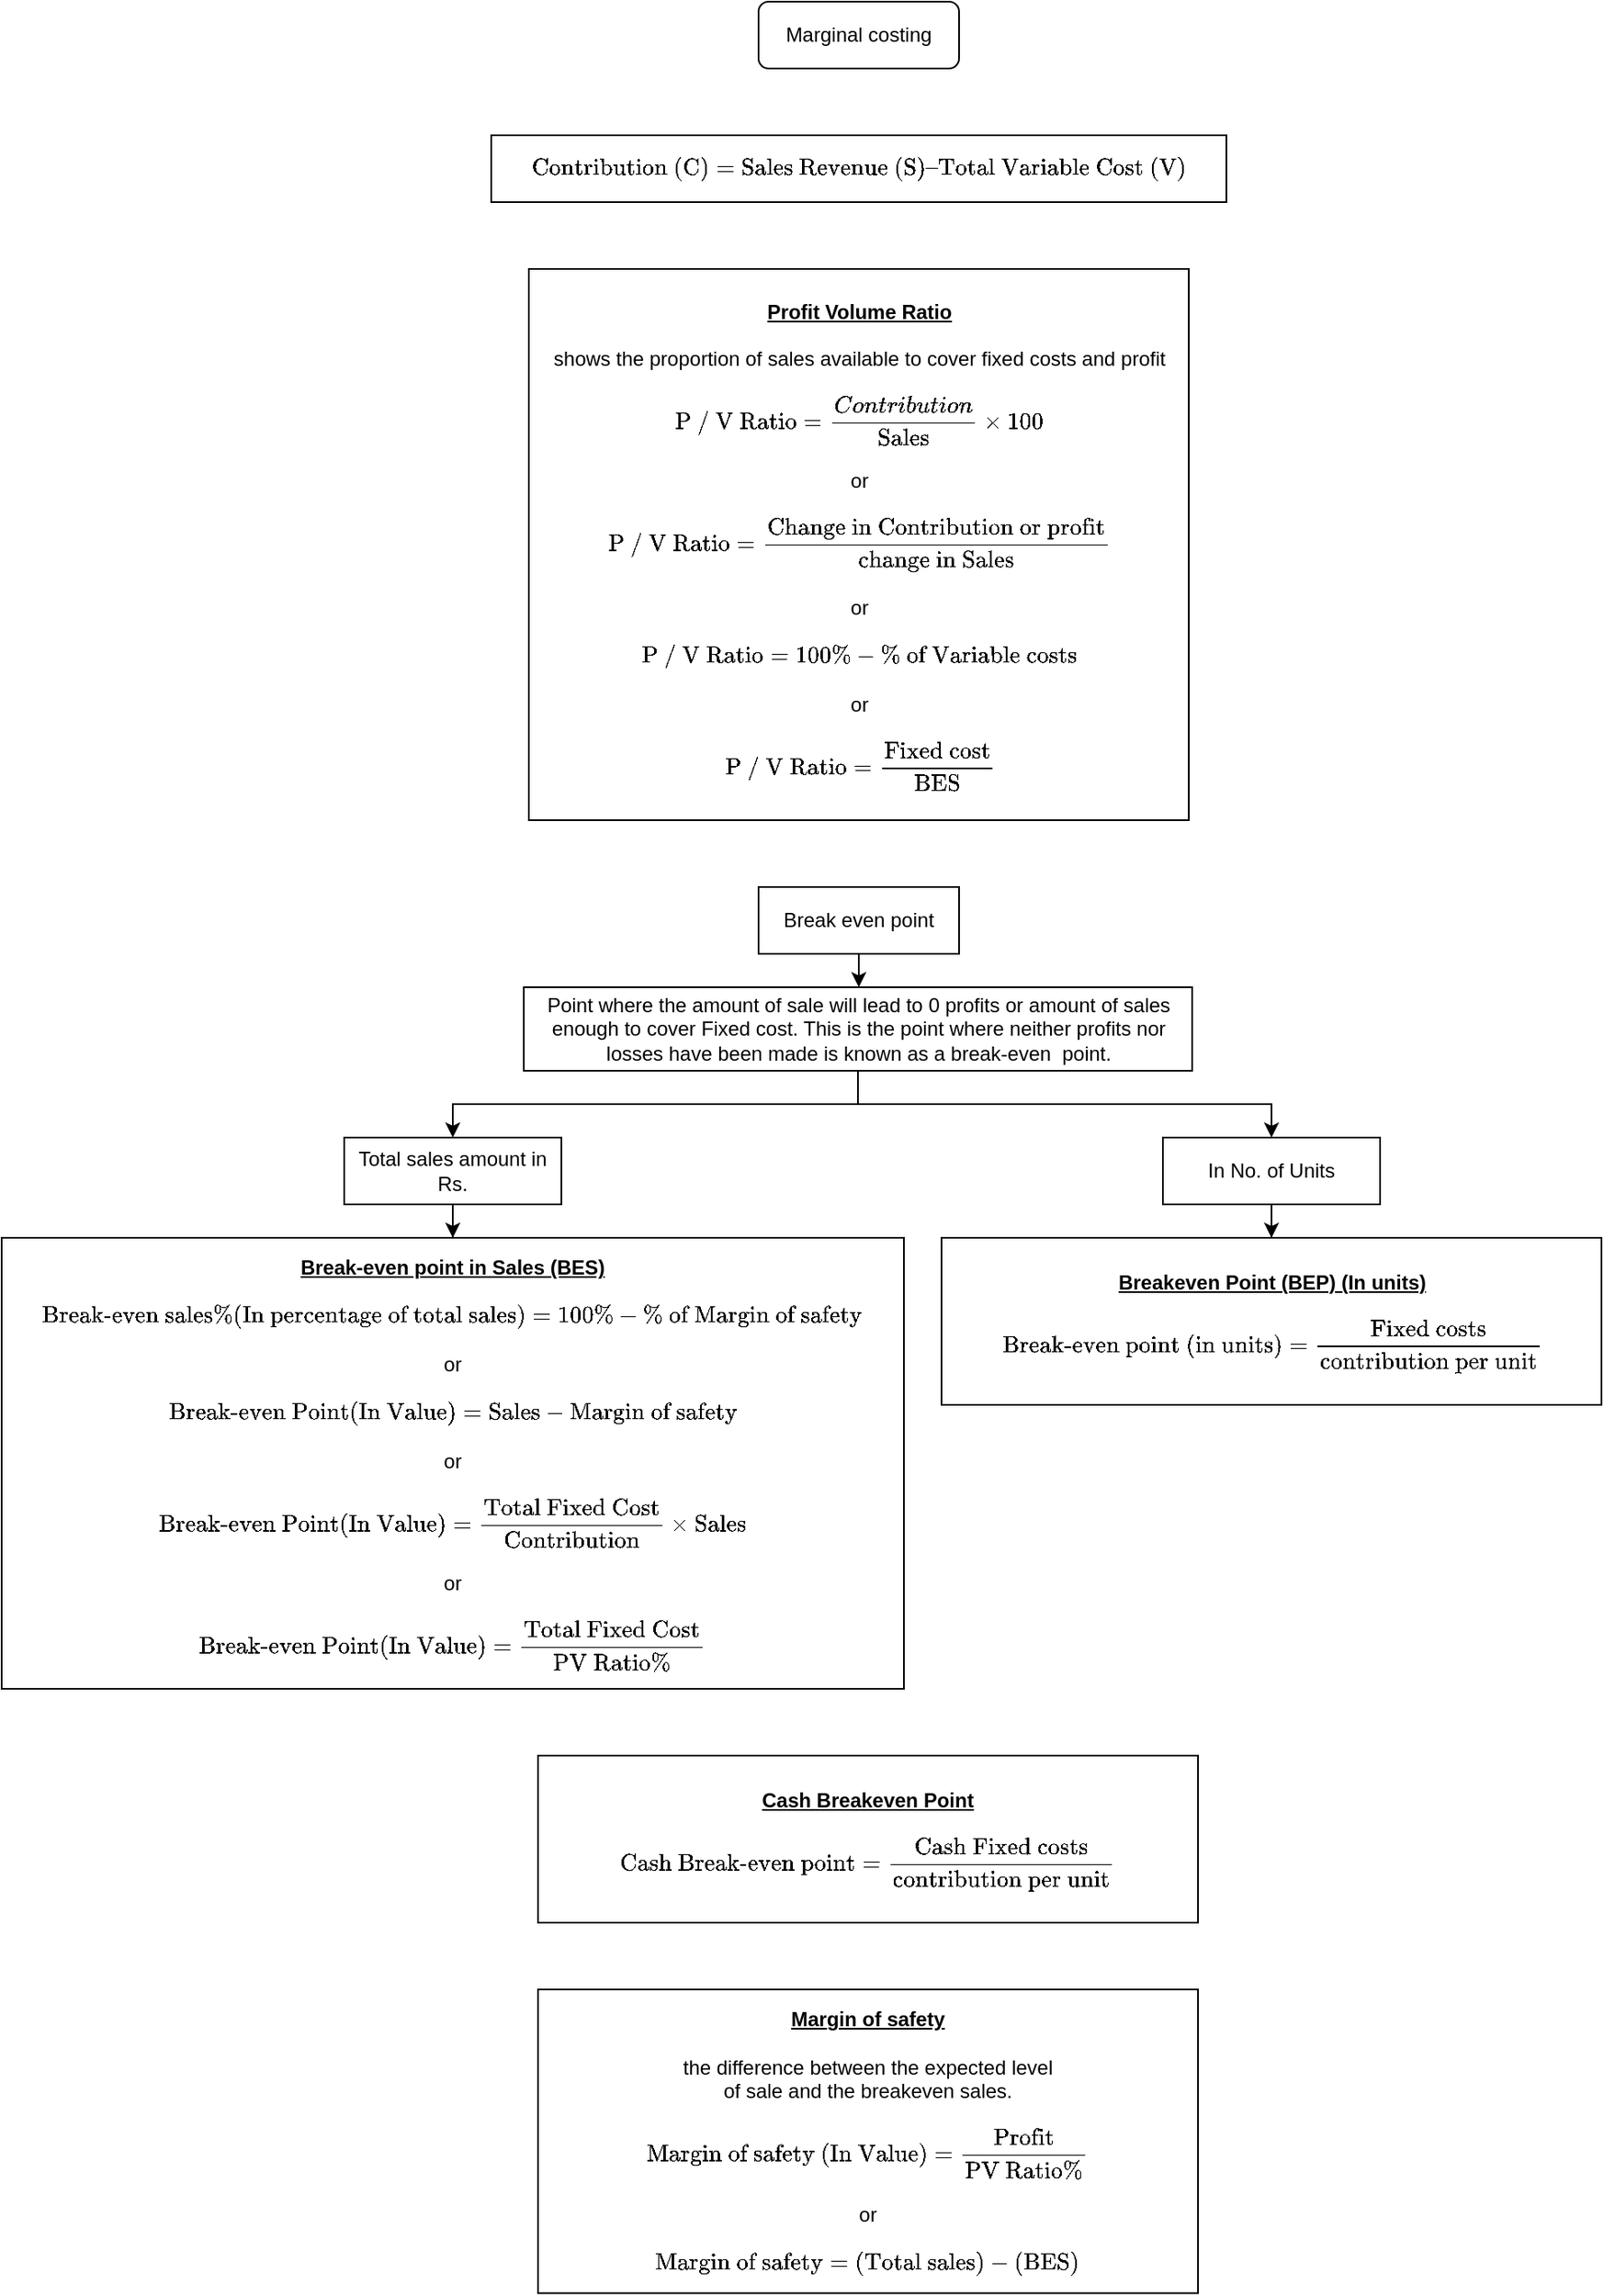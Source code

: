 <mxfile version="15.4.3" type="github">
  <diagram id="qRiUj2MOukWZC0kYqg6o" name="Page-1">
    <mxGraphModel dx="1958" dy="593" grid="1" gridSize="10" guides="1" tooltips="1" connect="1" arrows="1" fold="1" page="1" pageScale="1" pageWidth="850" pageHeight="1100" math="1" shadow="0">
      <root>
        <mxCell id="0" />
        <mxCell id="1" parent="0" />
        <mxCell id="y4PppQBV1pzuvYPeFtc6-1" value="Marginal costing" style="rounded=1;whiteSpace=wrap;html=1;" parent="1" vertex="1">
          <mxGeometry x="360" width="120" height="40" as="geometry" />
        </mxCell>
        <mxCell id="y4PppQBV1pzuvYPeFtc6-2" value="`\text{Contribution (C)} = \text{Sales Revenue (S)} – \text{Total Variable Cost (V)}`" style="rounded=0;whiteSpace=wrap;html=1;" parent="1" vertex="1">
          <mxGeometry x="200" y="80" width="440" height="40" as="geometry" />
        </mxCell>
        <mxCell id="y4PppQBV1pzuvYPeFtc6-4" value="&lt;div&gt;&lt;u&gt;&lt;b&gt;Profit Volume Ratio&lt;/b&gt;&lt;/u&gt;&lt;/div&gt;&lt;div&gt;&lt;u&gt;&lt;b&gt;&lt;br&gt;&lt;/b&gt;&lt;/u&gt;&lt;/div&gt;&lt;div&gt;shows the proportion of sales available to cover fixed costs and profit&lt;u&gt;&lt;b&gt;&lt;br&gt;&lt;/b&gt;&lt;/u&gt;&lt;/div&gt;&lt;div&gt;&lt;br&gt;&lt;/div&gt;&lt;div&gt;`\text{P / V Ratio} = (Contribution)/(\text{Sales}) xx 100`&lt;/div&gt;&lt;div&gt;&lt;br&gt;&lt;/div&gt;&lt;div&gt;or&lt;/div&gt;&lt;div&gt;&lt;br&gt;&lt;/div&gt;&lt;div&gt;`\text{P / V Ratio} = (\text{Change in Contribution or profit})/(\text{change in Sales}`&lt;/div&gt;&lt;div&gt;&lt;br&gt;&lt;/div&gt;&lt;div&gt;or&lt;br&gt;&lt;/div&gt;&lt;div&gt;&lt;br&gt;&lt;/div&gt;&lt;div&gt;&lt;div&gt;`\text{P / V Ratio} = 100%-\text{% of Variable costs}`&lt;/div&gt;&lt;div&gt;&lt;br&gt;&lt;/div&gt;&lt;div&gt;or&lt;/div&gt;&lt;div&gt;&lt;br&gt;&lt;/div&gt;&lt;div&gt;`\text{P / V Ratio} = (\text{Fixed cost})/(\text{BES}`&lt;br&gt;&lt;/div&gt;&lt;/div&gt;" style="rounded=0;whiteSpace=wrap;html=1;" parent="1" vertex="1">
          <mxGeometry x="222.5" y="160" width="395" height="330" as="geometry" />
        </mxCell>
        <mxCell id="y4PppQBV1pzuvYPeFtc6-6" value="&lt;div&gt;&lt;u&gt;&lt;b&gt;Breakeven Point (BEP) (In units)&lt;br&gt;&lt;/b&gt;&lt;/u&gt;&lt;/div&gt;&lt;div&gt;&lt;br&gt;&lt;/div&gt;&lt;div&gt;`\text{Break-even point (in units)} = (\text{Fixed costs})/(\text{contribution per unit})`&lt;/div&gt;" style="rounded=0;whiteSpace=wrap;html=1;" parent="1" vertex="1">
          <mxGeometry x="469.5" y="740" width="395" height="100" as="geometry" />
        </mxCell>
        <mxCell id="y4PppQBV1pzuvYPeFtc6-8" value="&lt;div&gt;&lt;u&gt;&lt;b&gt;Cash Breakeven Point&lt;/b&gt;&lt;/u&gt;&lt;/div&gt;&lt;div&gt;&lt;br&gt;&lt;/div&gt;`\text{Cash Break-even point} = (\text{Cash Fixed costs})/(\text{contribution per unit})`" style="rounded=0;whiteSpace=wrap;html=1;" parent="1" vertex="1">
          <mxGeometry x="228" y="1050" width="395" height="100" as="geometry" />
        </mxCell>
        <mxCell id="y4PppQBV1pzuvYPeFtc6-11" value="&lt;div&gt;&lt;u&gt;&lt;b&gt;Margin of safety&lt;/b&gt;&lt;/u&gt;&lt;/div&gt;&lt;div&gt;&lt;br&gt;&lt;/div&gt;&lt;div&gt;the difference between the expected level &lt;br&gt;of sale and the breakeven sales.&lt;/div&gt;&lt;div&gt;&lt;br&gt;&lt;/div&gt;&lt;div&gt;`\text{Margin of safety (In Value)} = (\text{Profit})/(\text{PV Ratio%})`&lt;/div&gt;&lt;div&gt;&lt;br&gt;&lt;/div&gt;&lt;div&gt;or&lt;/div&gt;&lt;div&gt;&lt;br&gt;&lt;/div&gt;&lt;div&gt;`\text{Margin of safety} = (\text{Total sales})-(\text{BES})`&lt;br&gt;&lt;/div&gt;" style="rounded=0;whiteSpace=wrap;html=1;" parent="1" vertex="1">
          <mxGeometry x="228" y="1190" width="395" height="181.79" as="geometry" />
        </mxCell>
        <mxCell id="y4PppQBV1pzuvYPeFtc6-19" value="&lt;div&gt;&lt;u&gt;&lt;b&gt;Break-even point in Sales (BES)&lt;br&gt;&lt;/b&gt;&lt;/u&gt;&lt;/div&gt;&lt;div&gt;&lt;br&gt;&lt;/div&gt;&lt;div&gt;`\text{Break-even sales%(In percentage of total sales)} = 100%-\text{% of Margin of safety}`&lt;/div&gt;&lt;div&gt;&lt;br&gt;&lt;/div&gt;&lt;div&gt;or&lt;/div&gt;&lt;div&gt;&lt;br&gt;&lt;/div&gt;&lt;div&gt;`\text{Break-even Point(In Value)} = \text{Sales} - \text{Margin of safety}`&lt;br&gt;&lt;/div&gt;&lt;div&gt;&lt;br&gt;&lt;/div&gt;&lt;div&gt;or&lt;/div&gt;&lt;div&gt;&lt;br&gt;&lt;/div&gt;&lt;div&gt;`\text{Break-even Point(In Value)} = \text{Total Fixed Cost}/\text{Contribution}xx\text{Sales}`&lt;br&gt;&lt;/div&gt;&lt;div&gt;&lt;br&gt;&lt;/div&gt;&lt;div&gt;or&lt;/div&gt;&lt;div&gt;&lt;br&gt;&lt;/div&gt;`\text{Break-even Point(In Value)} = \text{Total Fixed Cost}/\text{PV Ratio%}`" style="rounded=0;whiteSpace=wrap;html=1;" parent="1" vertex="1">
          <mxGeometry x="-93" y="740" width="540" height="270" as="geometry" />
        </mxCell>
        <mxCell id="nuqaz7CSoFRdI6YAy5BT-29" style="edgeStyle=orthogonalEdgeStyle;rounded=0;orthogonalLoop=1;jettySize=auto;html=1;" parent="1" source="nuqaz7CSoFRdI6YAy5BT-20" target="nuqaz7CSoFRdI6YAy5BT-28" edge="1">
          <mxGeometry relative="1" as="geometry" />
        </mxCell>
        <mxCell id="nuqaz7CSoFRdI6YAy5BT-20" value="Break even point" style="rounded=0;whiteSpace=wrap;html=1;" parent="1" vertex="1">
          <mxGeometry x="360" y="530" width="120" height="40" as="geometry" />
        </mxCell>
        <mxCell id="nuqaz7CSoFRdI6YAy5BT-24" style="edgeStyle=orthogonalEdgeStyle;rounded=0;orthogonalLoop=1;jettySize=auto;html=1;" parent="1" source="nuqaz7CSoFRdI6YAy5BT-21" target="y4PppQBV1pzuvYPeFtc6-19" edge="1">
          <mxGeometry relative="1" as="geometry" />
        </mxCell>
        <mxCell id="nuqaz7CSoFRdI6YAy5BT-21" value="Total sales amount in Rs." style="rounded=0;whiteSpace=wrap;html=1;" parent="1" vertex="1">
          <mxGeometry x="112" y="680" width="130" height="40" as="geometry" />
        </mxCell>
        <mxCell id="nuqaz7CSoFRdI6YAy5BT-26" style="edgeStyle=orthogonalEdgeStyle;rounded=0;orthogonalLoop=1;jettySize=auto;html=1;" parent="1" source="nuqaz7CSoFRdI6YAy5BT-25" target="y4PppQBV1pzuvYPeFtc6-6" edge="1">
          <mxGeometry relative="1" as="geometry" />
        </mxCell>
        <mxCell id="nuqaz7CSoFRdI6YAy5BT-25" value="In No. of Units" style="rounded=0;whiteSpace=wrap;html=1;" parent="1" vertex="1">
          <mxGeometry x="602" y="680" width="130" height="40" as="geometry" />
        </mxCell>
        <mxCell id="nuqaz7CSoFRdI6YAy5BT-30" style="edgeStyle=orthogonalEdgeStyle;rounded=0;orthogonalLoop=1;jettySize=auto;html=1;" parent="1" source="nuqaz7CSoFRdI6YAy5BT-28" target="nuqaz7CSoFRdI6YAy5BT-21" edge="1">
          <mxGeometry relative="1" as="geometry" />
        </mxCell>
        <mxCell id="nuqaz7CSoFRdI6YAy5BT-31" style="edgeStyle=orthogonalEdgeStyle;rounded=0;orthogonalLoop=1;jettySize=auto;html=1;" parent="1" source="nuqaz7CSoFRdI6YAy5BT-28" target="nuqaz7CSoFRdI6YAy5BT-25" edge="1">
          <mxGeometry relative="1" as="geometry" />
        </mxCell>
        <mxCell id="nuqaz7CSoFRdI6YAy5BT-28" value="Point where the amount of sale will lead to 0 profits or amount of sales enough to cover Fixed cost. This is the point where neither profits nor losses have been made is known as a break-even&amp;nbsp; point." style="rounded=0;whiteSpace=wrap;html=1;" parent="1" vertex="1">
          <mxGeometry x="219.5" y="590" width="400" height="50" as="geometry" />
        </mxCell>
      </root>
    </mxGraphModel>
  </diagram>
</mxfile>
